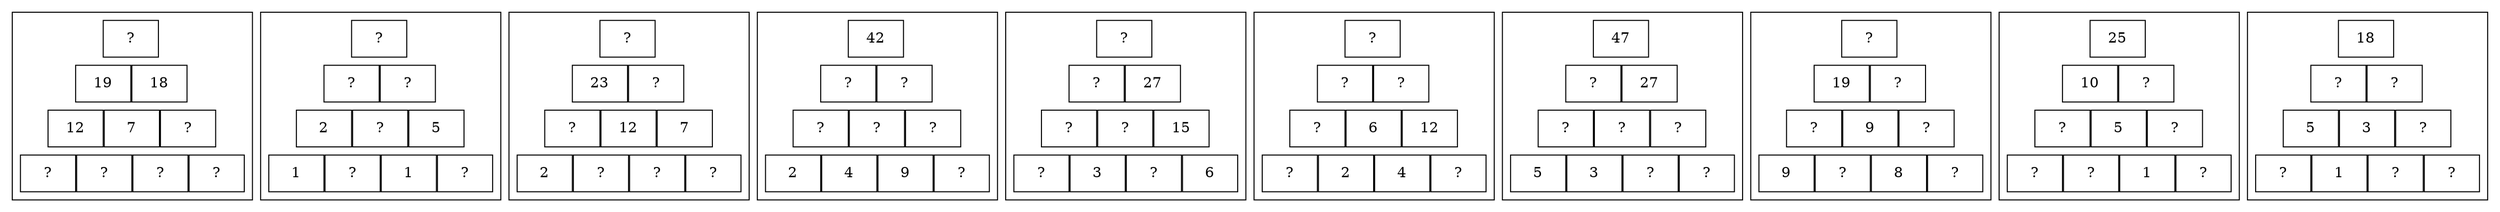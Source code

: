 graph G {
  graph [ ranksep =0, splines = "none", nodesep =0, bb = "0,0,842,595", page = "8.27,11.69", size = "160,10" ];
  node [ shape =box ];
subgraph cluster0 {
  "cluster0_41" [ label = "?" ];
  "cluster0_42" [ label = "?" ];
  "cluster0_43" [ label = "?" ];
  "cluster0_44" [ label = "?" ];
  "cluster0_31" [ label = "12" ];
  "cluster0_32" [ label = "7" ];
  "cluster0_33" [ label = "?" ];
  "cluster0_21" [ label = "19" ];
  "cluster0_22" [ label = "18" ];
  "cluster0_11" [ label = "?" ];
  "cluster0_31" -- "cluster0_41";
  "cluster0_31" -- "cluster0_42";
  "cluster0_32" -- "cluster0_42";
  "cluster0_32" -- "cluster0_43";
  "cluster0_33" -- "cluster0_43";
  "cluster0_33" -- "cluster0_44";
  "cluster0_21" -- "cluster0_31";
  "cluster0_21" -- "cluster0_32";
  "cluster0_22" -- "cluster0_32";
  "cluster0_22" -- "cluster0_33";
  "cluster0_11" -- "cluster0_21";
  "cluster0_11" -- "cluster0_22";
}

subgraph cluster1 {
  "cluster1_41" [ label = "1" ];
  "cluster1_42" [ label = "?" ];
  "cluster1_43" [ label = "1" ];
  "cluster1_44" [ label = "?" ];
  "cluster1_31" [ label = "2" ];
  "cluster1_32" [ label = "?" ];
  "cluster1_33" [ label = "5" ];
  "cluster1_21" [ label = "?" ];
  "cluster1_22" [ label = "?" ];
  "cluster1_11" [ label = "?" ];
  "cluster1_31" -- "cluster1_41";
  "cluster1_31" -- "cluster1_42";
  "cluster1_32" -- "cluster1_42";
  "cluster1_32" -- "cluster1_43";
  "cluster1_33" -- "cluster1_43";
  "cluster1_33" -- "cluster1_44";
  "cluster1_21" -- "cluster1_31";
  "cluster1_21" -- "cluster1_32";
  "cluster1_22" -- "cluster1_32";
  "cluster1_22" -- "cluster1_33";
  "cluster1_11" -- "cluster1_21";
  "cluster1_11" -- "cluster1_22";
}

subgraph cluster2 {
  "cluster2_41" [ label = "2" ];
  "cluster2_42" [ label = "?" ];
  "cluster2_43" [ label = "?" ];
  "cluster2_44" [ label = "?" ];
  "cluster2_31" [ label = "?" ];
  "cluster2_32" [ label = "12" ];
  "cluster2_33" [ label = "7" ];
  "cluster2_21" [ label = "23" ];
  "cluster2_22" [ label = "?" ];
  "cluster2_11" [ label = "?" ];
  "cluster2_31" -- "cluster2_41";
  "cluster2_31" -- "cluster2_42";
  "cluster2_32" -- "cluster2_42";
  "cluster2_32" -- "cluster2_43";
  "cluster2_33" -- "cluster2_43";
  "cluster2_33" -- "cluster2_44";
  "cluster2_21" -- "cluster2_31";
  "cluster2_21" -- "cluster2_32";
  "cluster2_22" -- "cluster2_32";
  "cluster2_22" -- "cluster2_33";
  "cluster2_11" -- "cluster2_21";
  "cluster2_11" -- "cluster2_22";
}

subgraph cluster3 {
  "cluster3_41" [ label = "2" ];
  "cluster3_42" [ label = "4" ];
  "cluster3_43" [ label = "9" ];
  "cluster3_44" [ label = "?" ];
  "cluster3_31" [ label = "?" ];
  "cluster3_32" [ label = "?" ];
  "cluster3_33" [ label = "?" ];
  "cluster3_21" [ label = "?" ];
  "cluster3_22" [ label = "?" ];
  "cluster3_11" [ label = "42" ];
  "cluster3_31" -- "cluster3_41";
  "cluster3_31" -- "cluster3_42";
  "cluster3_32" -- "cluster3_42";
  "cluster3_32" -- "cluster3_43";
  "cluster3_33" -- "cluster3_43";
  "cluster3_33" -- "cluster3_44";
  "cluster3_21" -- "cluster3_31";
  "cluster3_21" -- "cluster3_32";
  "cluster3_22" -- "cluster3_32";
  "cluster3_22" -- "cluster3_33";
  "cluster3_11" -- "cluster3_21";
  "cluster3_11" -- "cluster3_22";
}

subgraph cluster4 {
  "cluster4_41" [ label = "?" ];
  "cluster4_42" [ label = "3" ];
  "cluster4_43" [ label = "?" ];
  "cluster4_44" [ label = "6" ];
  "cluster4_31" [ label = "?" ];
  "cluster4_32" [ label = "?" ];
  "cluster4_33" [ label = "15" ];
  "cluster4_21" [ label = "?" ];
  "cluster4_22" [ label = "27" ];
  "cluster4_11" [ label = "?" ];
  "cluster4_31" -- "cluster4_41";
  "cluster4_31" -- "cluster4_42";
  "cluster4_32" -- "cluster4_42";
  "cluster4_32" -- "cluster4_43";
  "cluster4_33" -- "cluster4_43";
  "cluster4_33" -- "cluster4_44";
  "cluster4_21" -- "cluster4_31";
  "cluster4_21" -- "cluster4_32";
  "cluster4_22" -- "cluster4_32";
  "cluster4_22" -- "cluster4_33";
  "cluster4_11" -- "cluster4_21";
  "cluster4_11" -- "cluster4_22";
}

subgraph cluster5 {
  "cluster5_41" [ label = "?" ];
  "cluster5_42" [ label = "2" ];
  "cluster5_43" [ label = "4" ];
  "cluster5_44" [ label = "?" ];
  "cluster5_31" [ label = "?" ];
  "cluster5_32" [ label = "6" ];
  "cluster5_33" [ label = "12" ];
  "cluster5_21" [ label = "?" ];
  "cluster5_22" [ label = "?" ];
  "cluster5_11" [ label = "?" ];
  "cluster5_31" -- "cluster5_41";
  "cluster5_31" -- "cluster5_42";
  "cluster5_32" -- "cluster5_42";
  "cluster5_32" -- "cluster5_43";
  "cluster5_33" -- "cluster5_43";
  "cluster5_33" -- "cluster5_44";
  "cluster5_21" -- "cluster5_31";
  "cluster5_21" -- "cluster5_32";
  "cluster5_22" -- "cluster5_32";
  "cluster5_22" -- "cluster5_33";
  "cluster5_11" -- "cluster5_21";
  "cluster5_11" -- "cluster5_22";
}

subgraph cluster6 {
  "cluster6_41" [ label = "5" ];
  "cluster6_42" [ label = "3" ];
  "cluster6_43" [ label = "?" ];
  "cluster6_44" [ label = "?" ];
  "cluster6_31" [ label = "?" ];
  "cluster6_32" [ label = "?" ];
  "cluster6_33" [ label = "?" ];
  "cluster6_21" [ label = "?" ];
  "cluster6_22" [ label = "27" ];
  "cluster6_11" [ label = "47" ];
  "cluster6_31" -- "cluster6_41";
  "cluster6_31" -- "cluster6_42";
  "cluster6_32" -- "cluster6_42";
  "cluster6_32" -- "cluster6_43";
  "cluster6_33" -- "cluster6_43";
  "cluster6_33" -- "cluster6_44";
  "cluster6_21" -- "cluster6_31";
  "cluster6_21" -- "cluster6_32";
  "cluster6_22" -- "cluster6_32";
  "cluster6_22" -- "cluster6_33";
  "cluster6_11" -- "cluster6_21";
  "cluster6_11" -- "cluster6_22";
}

subgraph cluster7 {
  "cluster7_41" [ label = "9" ];
  "cluster7_42" [ label = "?" ];
  "cluster7_43" [ label = "8" ];
  "cluster7_44" [ label = "?" ];
  "cluster7_31" [ label = "?" ];
  "cluster7_32" [ label = "9" ];
  "cluster7_33" [ label = "?" ];
  "cluster7_21" [ label = "19" ];
  "cluster7_22" [ label = "?" ];
  "cluster7_11" [ label = "?" ];
  "cluster7_31" -- "cluster7_41";
  "cluster7_31" -- "cluster7_42";
  "cluster7_32" -- "cluster7_42";
  "cluster7_32" -- "cluster7_43";
  "cluster7_33" -- "cluster7_43";
  "cluster7_33" -- "cluster7_44";
  "cluster7_21" -- "cluster7_31";
  "cluster7_21" -- "cluster7_32";
  "cluster7_22" -- "cluster7_32";
  "cluster7_22" -- "cluster7_33";
  "cluster7_11" -- "cluster7_21";
  "cluster7_11" -- "cluster7_22";
}

subgraph cluster8 {
  "cluster8_41" [ label = "?" ];
  "cluster8_42" [ label = "?" ];
  "cluster8_43" [ label = "1" ];
  "cluster8_44" [ label = "?" ];
  "cluster8_31" [ label = "?" ];
  "cluster8_32" [ label = "5" ];
  "cluster8_33" [ label = "?" ];
  "cluster8_21" [ label = "10" ];
  "cluster8_22" [ label = "?" ];
  "cluster8_11" [ label = "25" ];
  "cluster8_31" -- "cluster8_41";
  "cluster8_31" -- "cluster8_42";
  "cluster8_32" -- "cluster8_42";
  "cluster8_32" -- "cluster8_43";
  "cluster8_33" -- "cluster8_43";
  "cluster8_33" -- "cluster8_44";
  "cluster8_21" -- "cluster8_31";
  "cluster8_21" -- "cluster8_32";
  "cluster8_22" -- "cluster8_32";
  "cluster8_22" -- "cluster8_33";
  "cluster8_11" -- "cluster8_21";
  "cluster8_11" -- "cluster8_22";
}

subgraph cluster9 {
  "cluster9_41" [ label = "?" ];
  "cluster9_42" [ label = "1" ];
  "cluster9_43" [ label = "?" ];
  "cluster9_44" [ label = "?" ];
  "cluster9_31" [ label = "5" ];
  "cluster9_32" [ label = "3" ];
  "cluster9_33" [ label = "?" ];
  "cluster9_21" [ label = "?" ];
  "cluster9_22" [ label = "?" ];
  "cluster9_11" [ label = "18" ];
  "cluster9_31" -- "cluster9_41";
  "cluster9_31" -- "cluster9_42";
  "cluster9_32" -- "cluster9_42";
  "cluster9_32" -- "cluster9_43";
  "cluster9_33" -- "cluster9_43";
  "cluster9_33" -- "cluster9_44";
  "cluster9_21" -- "cluster9_31";
  "cluster9_21" -- "cluster9_32";
  "cluster9_22" -- "cluster9_32";
  "cluster9_22" -- "cluster9_33";
  "cluster9_11" -- "cluster9_21";
  "cluster9_11" -- "cluster9_22";
}

}